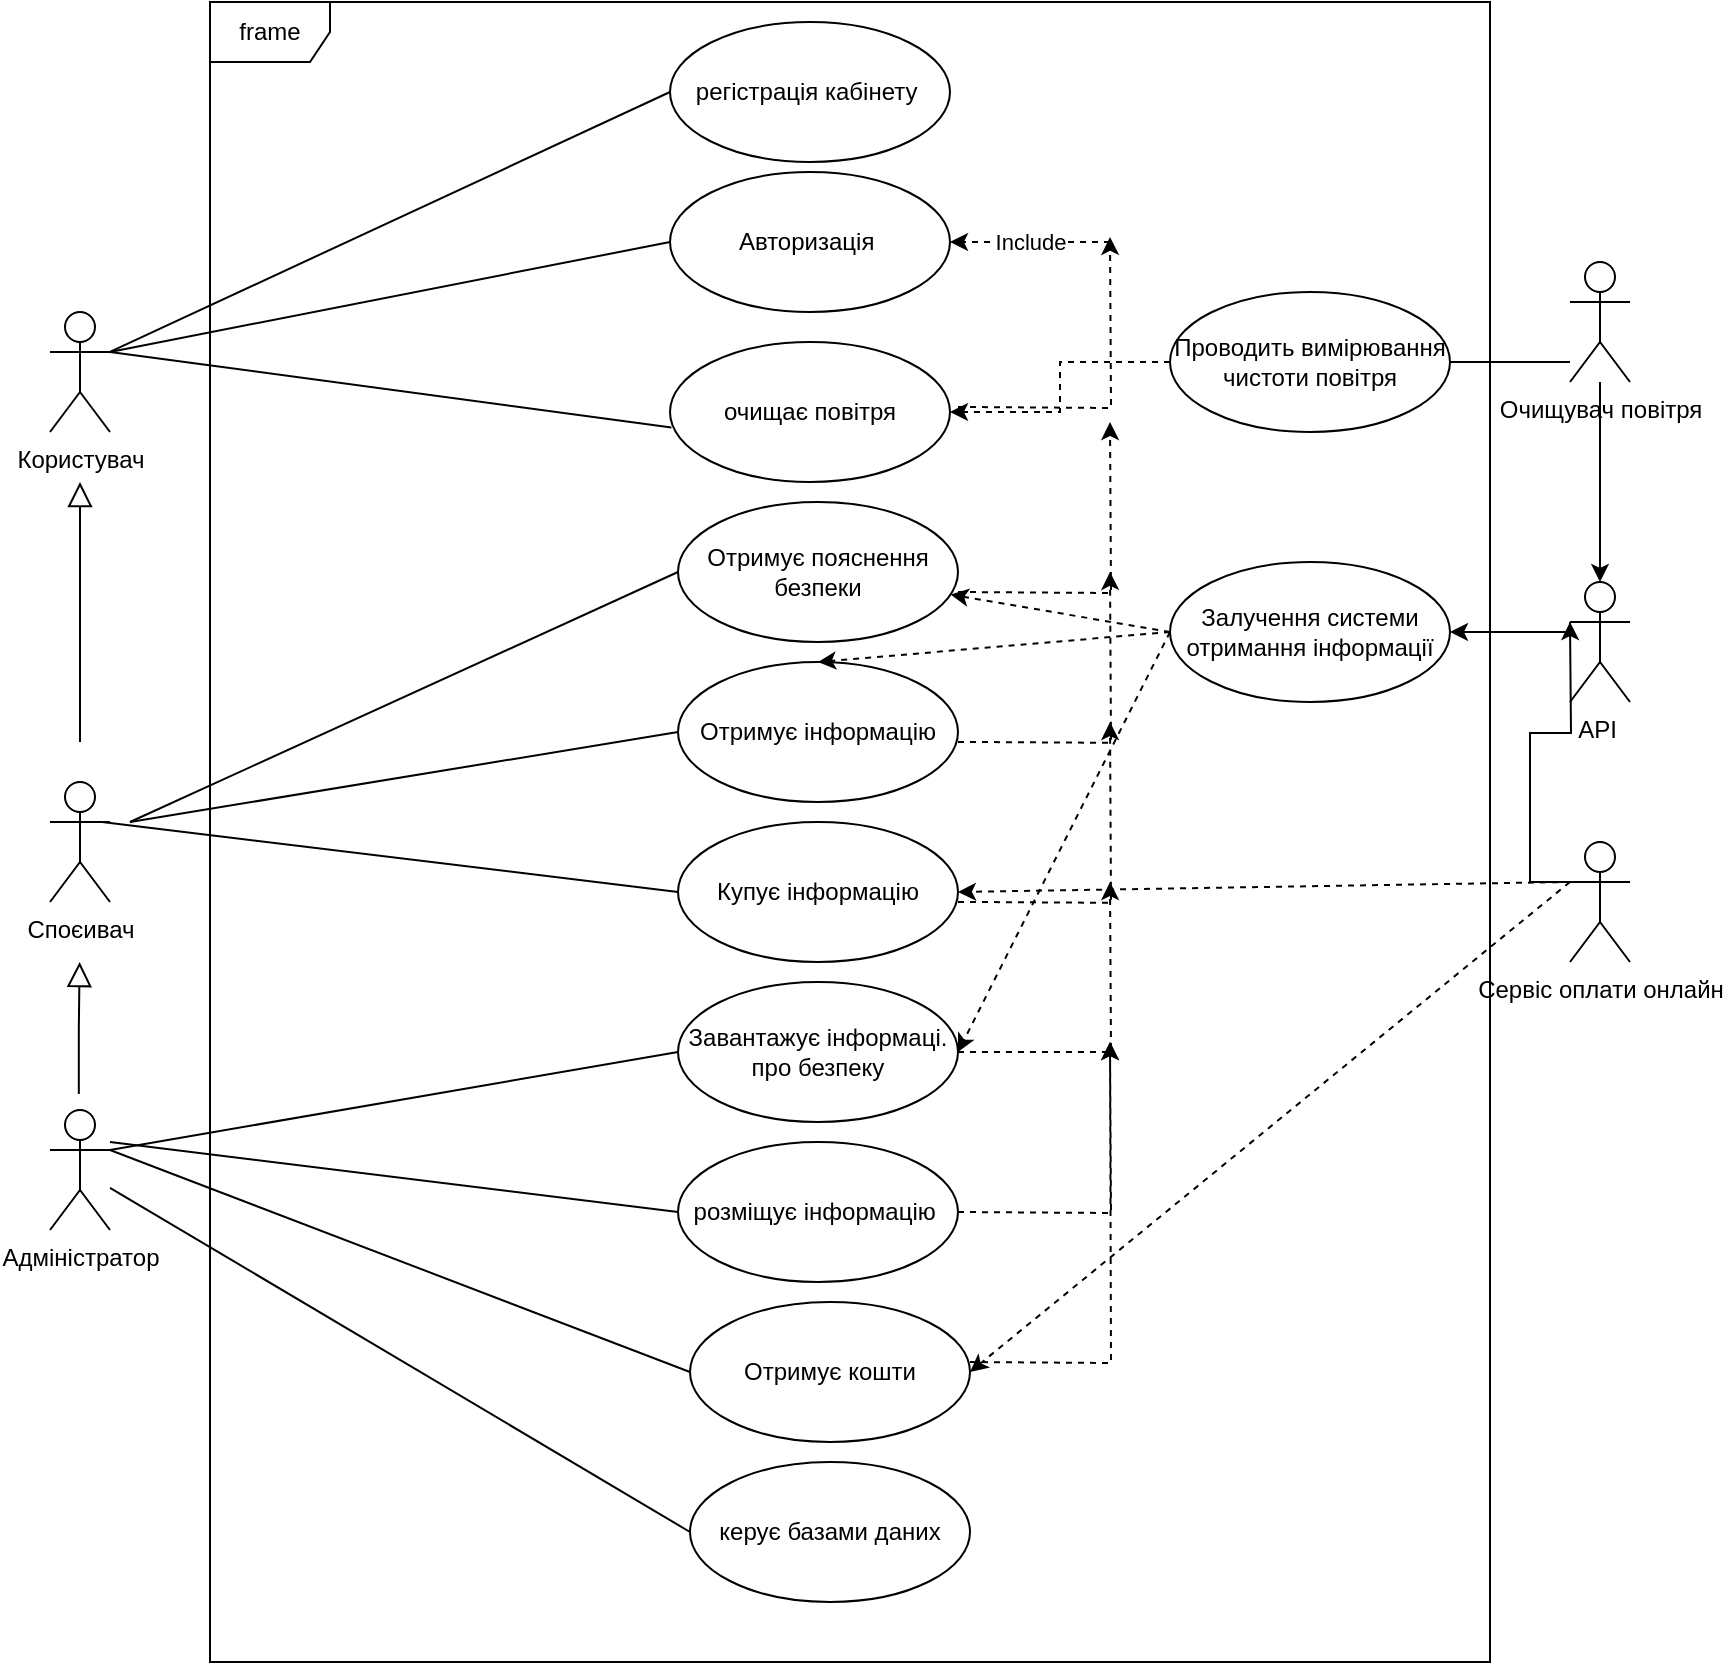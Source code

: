 <mxfile version="20.3.5" type="device"><diagram id="C5RBs43oDa-KdzZeNtuy" name="Page-1"><mxGraphModel dx="867" dy="932" grid="1" gridSize="10" guides="1" tooltips="1" connect="1" arrows="1" fold="1" page="1" pageScale="1" pageWidth="827" pageHeight="1169" math="0" shadow="0"><root><mxCell id="WIyWlLk6GJQsqaUBKTNV-0"/><mxCell id="WIyWlLk6GJQsqaUBKTNV-1" parent="WIyWlLk6GJQsqaUBKTNV-0"/><mxCell id="HAlKXmDzrB93N0-EfDcC-2" value="frame" style="shape=umlFrame;whiteSpace=wrap;html=1;" parent="WIyWlLk6GJQsqaUBKTNV-1" vertex="1"><mxGeometry x="180" width="640" height="830" as="geometry"/></mxCell><mxCell id="zkfFHV4jXpPFQw0GAbJ--16" value="" style="endArrow=block;endSize=10;endFill=0;shadow=0;strokeWidth=1;rounded=0;edgeStyle=elbowEdgeStyle;elbow=vertical;" parent="WIyWlLk6GJQsqaUBKTNV-1" edge="1"><mxGeometry width="160" relative="1" as="geometry"><mxPoint x="115" y="370" as="sourcePoint"/><mxPoint x="115" y="240" as="targetPoint"/></mxGeometry></mxCell><mxCell id="zkfFHV4jXpPFQw0GAbJ--26" value="" style="endArrow=none;shadow=0;strokeWidth=1;rounded=0;endFill=0;elbow=vertical;exitX=1;exitY=0.333;exitDx=0;exitDy=0;exitPerimeter=0;entryX=0;entryY=0.5;entryDx=0;entryDy=0;" parent="WIyWlLk6GJQsqaUBKTNV-1" source="HAlKXmDzrB93N0-EfDcC-4" target="i3OcIZ_eLnaHim6FHZ19-9" edge="1"><mxGeometry x="0.5" y="41" relative="1" as="geometry"><mxPoint x="160" y="310" as="sourcePoint"/><mxPoint x="160" y="380" as="targetPoint"/><mxPoint x="-40" y="32" as="offset"/></mxGeometry></mxCell><mxCell id="i3OcIZ_eLnaHim6FHZ19-30" style="edgeStyle=none;rounded=0;orthogonalLoop=1;jettySize=auto;html=1;entryX=1;entryY=0.5;entryDx=0;entryDy=0;dashed=1;" edge="1" parent="WIyWlLk6GJQsqaUBKTNV-1" target="i3OcIZ_eLnaHim6FHZ19-13"><mxGeometry relative="1" as="geometry"><mxPoint x="860" y="440" as="sourcePoint"/></mxGeometry></mxCell><mxCell id="i3OcIZ_eLnaHim6FHZ19-55" style="edgeStyle=orthogonalEdgeStyle;rounded=0;orthogonalLoop=1;jettySize=auto;html=1;exitX=0;exitY=0.333;exitDx=0;exitDy=0;exitPerimeter=0;endArrow=classic;endFill=1;" edge="1" parent="WIyWlLk6GJQsqaUBKTNV-1" source="HAlKXmDzrB93N0-EfDcC-0"><mxGeometry relative="1" as="geometry"><mxPoint x="860" y="310" as="targetPoint"/><Array as="points"/></mxGeometry></mxCell><mxCell id="HAlKXmDzrB93N0-EfDcC-0" value="Сервіс оплати онлайн" style="shape=umlActor;verticalLabelPosition=bottom;verticalAlign=top;html=1;" parent="WIyWlLk6GJQsqaUBKTNV-1" vertex="1"><mxGeometry x="860" y="420" width="30" height="60" as="geometry"/></mxCell><mxCell id="HAlKXmDzrB93N0-EfDcC-1" value="Отримує інформацію" style="ellipse;whiteSpace=wrap;html=1;" parent="WIyWlLk6GJQsqaUBKTNV-1" vertex="1"><mxGeometry x="414" y="330" width="140" height="70" as="geometry"/></mxCell><mxCell id="HAlKXmDzrB93N0-EfDcC-3" value="Отримує пояснення безпеки" style="ellipse;whiteSpace=wrap;html=1;" parent="WIyWlLk6GJQsqaUBKTNV-1" vertex="1"><mxGeometry x="414" y="250" width="140" height="70" as="geometry"/></mxCell><mxCell id="i3OcIZ_eLnaHim6FHZ19-6" style="rounded=0;orthogonalLoop=1;jettySize=auto;html=1;exitX=0.005;exitY=0.61;exitDx=0;exitDy=0;exitPerimeter=0;entryX=1;entryY=0.333;entryDx=0;entryDy=0;entryPerimeter=0;endArrow=none;endFill=0;" edge="1" parent="WIyWlLk6GJQsqaUBKTNV-1" source="i3OcIZ_eLnaHim6FHZ19-5" target="HAlKXmDzrB93N0-EfDcC-4"><mxGeometry relative="1" as="geometry"/></mxCell><mxCell id="HAlKXmDzrB93N0-EfDcC-4" value="Користувач" style="shape=umlActor;verticalLabelPosition=bottom;verticalAlign=top;html=1;" parent="WIyWlLk6GJQsqaUBKTNV-1" vertex="1"><mxGeometry x="100" y="155" width="30" height="60" as="geometry"/></mxCell><mxCell id="HAlKXmDzrB93N0-EfDcC-6" value="Споєивач" style="shape=umlActor;verticalLabelPosition=bottom;verticalAlign=top;html=1;" parent="WIyWlLk6GJQsqaUBKTNV-1" vertex="1"><mxGeometry x="100" y="390" width="30" height="60" as="geometry"/></mxCell><mxCell id="i3OcIZ_eLnaHim6FHZ19-8" value="" style="edgeStyle=orthogonalEdgeStyle;rounded=0;orthogonalLoop=1;jettySize=auto;html=1;entryX=1;entryY=0.5;entryDx=0;entryDy=0;" edge="1" parent="WIyWlLk6GJQsqaUBKTNV-1" source="i3OcIZ_eLnaHim6FHZ19-0" target="i3OcIZ_eLnaHim6FHZ19-3"><mxGeometry relative="1" as="geometry"><Array as="points"><mxPoint x="760" y="180"/><mxPoint x="760" y="180"/></Array></mxGeometry></mxCell><mxCell id="i3OcIZ_eLnaHim6FHZ19-23" style="edgeStyle=none;rounded=0;orthogonalLoop=1;jettySize=auto;html=1;entryX=0.5;entryY=0;entryDx=0;entryDy=0;entryPerimeter=0;" edge="1" parent="WIyWlLk6GJQsqaUBKTNV-1" source="i3OcIZ_eLnaHim6FHZ19-0" target="i3OcIZ_eLnaHim6FHZ19-19"><mxGeometry relative="1" as="geometry"/></mxCell><mxCell id="i3OcIZ_eLnaHim6FHZ19-0" value="Очищувач повітря" style="shape=umlActor;verticalLabelPosition=bottom;verticalAlign=top;html=1;" vertex="1" parent="WIyWlLk6GJQsqaUBKTNV-1"><mxGeometry x="860" y="130" width="30" height="60" as="geometry"/></mxCell><mxCell id="i3OcIZ_eLnaHim6FHZ19-4" value="" style="edgeStyle=orthogonalEdgeStyle;rounded=0;orthogonalLoop=1;jettySize=auto;html=1;dashed=1;" edge="1" parent="WIyWlLk6GJQsqaUBKTNV-1" source="i3OcIZ_eLnaHim6FHZ19-3" target="i3OcIZ_eLnaHim6FHZ19-5"><mxGeometry relative="1" as="geometry"/></mxCell><mxCell id="i3OcIZ_eLnaHim6FHZ19-3" value="Проводить вимірювання&lt;br&gt;чистоти повітря" style="ellipse;whiteSpace=wrap;html=1;" vertex="1" parent="WIyWlLk6GJQsqaUBKTNV-1"><mxGeometry x="660" y="145" width="140" height="70" as="geometry"/></mxCell><mxCell id="i3OcIZ_eLnaHim6FHZ19-5" value="очищає повітря" style="ellipse;whiteSpace=wrap;html=1;" vertex="1" parent="WIyWlLk6GJQsqaUBKTNV-1"><mxGeometry x="410" y="170" width="140" height="70" as="geometry"/></mxCell><mxCell id="i3OcIZ_eLnaHim6FHZ19-9" value="регістрація кабінету&amp;nbsp;" style="ellipse;whiteSpace=wrap;html=1;" vertex="1" parent="WIyWlLk6GJQsqaUBKTNV-1"><mxGeometry x="410" y="10" width="140" height="70" as="geometry"/></mxCell><mxCell id="i3OcIZ_eLnaHim6FHZ19-10" value="Купує інформацію" style="ellipse;whiteSpace=wrap;html=1;" vertex="1" parent="WIyWlLk6GJQsqaUBKTNV-1"><mxGeometry x="414" y="410" width="140" height="70" as="geometry"/></mxCell><mxCell id="i3OcIZ_eLnaHim6FHZ19-11" value="Завантажує інформаці.&lt;br&gt;про безпеку" style="ellipse;whiteSpace=wrap;html=1;" vertex="1" parent="WIyWlLk6GJQsqaUBKTNV-1"><mxGeometry x="414" y="490" width="140" height="70" as="geometry"/></mxCell><mxCell id="i3OcIZ_eLnaHim6FHZ19-12" value="розміщує інформацію&amp;nbsp;" style="ellipse;whiteSpace=wrap;html=1;" vertex="1" parent="WIyWlLk6GJQsqaUBKTNV-1"><mxGeometry x="414" y="570" width="140" height="70" as="geometry"/></mxCell><mxCell id="i3OcIZ_eLnaHim6FHZ19-13" value="Отримує кошти" style="ellipse;whiteSpace=wrap;html=1;" vertex="1" parent="WIyWlLk6GJQsqaUBKTNV-1"><mxGeometry x="420" y="650" width="140" height="70" as="geometry"/></mxCell><mxCell id="i3OcIZ_eLnaHim6FHZ19-14" value="керує базами даних" style="ellipse;whiteSpace=wrap;html=1;" vertex="1" parent="WIyWlLk6GJQsqaUBKTNV-1"><mxGeometry x="420" y="730" width="140" height="70" as="geometry"/></mxCell><mxCell id="i3OcIZ_eLnaHim6FHZ19-15" value="Авторизація&amp;nbsp;" style="ellipse;whiteSpace=wrap;html=1;" vertex="1" parent="WIyWlLk6GJQsqaUBKTNV-1"><mxGeometry x="410" y="85" width="140" height="70" as="geometry"/></mxCell><mxCell id="i3OcIZ_eLnaHim6FHZ19-19" value="АРІ&amp;nbsp;" style="shape=umlActor;verticalLabelPosition=bottom;verticalAlign=top;html=1;" vertex="1" parent="WIyWlLk6GJQsqaUBKTNV-1"><mxGeometry x="860" y="290" width="30" height="60" as="geometry"/></mxCell><mxCell id="i3OcIZ_eLnaHim6FHZ19-20" value="Залучення системи отримання інформації" style="ellipse;whiteSpace=wrap;html=1;" vertex="1" parent="WIyWlLk6GJQsqaUBKTNV-1"><mxGeometry x="660" y="280" width="140" height="70" as="geometry"/></mxCell><mxCell id="i3OcIZ_eLnaHim6FHZ19-22" value="" style="rounded=0;orthogonalLoop=1;jettySize=auto;html=1;dashed=1;exitX=0;exitY=0.5;exitDx=0;exitDy=0;entryX=0.5;entryY=0;entryDx=0;entryDy=0;" edge="1" parent="WIyWlLk6GJQsqaUBKTNV-1" source="i3OcIZ_eLnaHim6FHZ19-20" target="HAlKXmDzrB93N0-EfDcC-1"><mxGeometry relative="1" as="geometry"><mxPoint x="600.0" y="255.059" as="sourcePoint"/><mxPoint x="570.0" y="225.059" as="targetPoint"/></mxGeometry></mxCell><mxCell id="i3OcIZ_eLnaHim6FHZ19-25" value="" style="rounded=0;orthogonalLoop=1;jettySize=auto;html=1;dashed=1;exitX=0;exitY=0.5;exitDx=0;exitDy=0;" edge="1" parent="WIyWlLk6GJQsqaUBKTNV-1" source="i3OcIZ_eLnaHim6FHZ19-20" target="HAlKXmDzrB93N0-EfDcC-3"><mxGeometry relative="1" as="geometry"><mxPoint x="610" y="345" as="sourcePoint"/><mxPoint x="494" y="340" as="targetPoint"/></mxGeometry></mxCell><mxCell id="i3OcIZ_eLnaHim6FHZ19-28" style="edgeStyle=none;rounded=0;orthogonalLoop=1;jettySize=auto;html=1;entryX=0;entryY=0.5;entryDx=0;entryDy=0;endArrow=none;endFill=0;" edge="1" parent="WIyWlLk6GJQsqaUBKTNV-1" source="i3OcIZ_eLnaHim6FHZ19-26" target="i3OcIZ_eLnaHim6FHZ19-14"><mxGeometry relative="1" as="geometry"/></mxCell><mxCell id="i3OcIZ_eLnaHim6FHZ19-26" value="Адміністратор" style="shape=umlActor;verticalLabelPosition=bottom;verticalAlign=top;html=1;" vertex="1" parent="WIyWlLk6GJQsqaUBKTNV-1"><mxGeometry x="100" y="554" width="30" height="60" as="geometry"/></mxCell><mxCell id="i3OcIZ_eLnaHim6FHZ19-27" value="" style="endArrow=block;endSize=10;endFill=0;shadow=0;strokeWidth=1;rounded=0;edgeStyle=elbowEdgeStyle;elbow=vertical;" edge="1" parent="WIyWlLk6GJQsqaUBKTNV-1"><mxGeometry width="160" relative="1" as="geometry"><mxPoint x="114.41" y="546" as="sourcePoint"/><mxPoint x="114.82" y="480" as="targetPoint"/></mxGeometry></mxCell><mxCell id="i3OcIZ_eLnaHim6FHZ19-33" value="" style="rounded=0;orthogonalLoop=1;jettySize=auto;html=1;dashed=1;exitX=1;exitY=0.5;exitDx=0;exitDy=0;edgeStyle=orthogonalEdgeStyle;" edge="1" parent="WIyWlLk6GJQsqaUBKTNV-1" source="i3OcIZ_eLnaHim6FHZ19-11"><mxGeometry relative="1" as="geometry"><mxPoint x="783.0" y="465" as="sourcePoint"/><mxPoint x="630" y="440" as="targetPoint"/></mxGeometry></mxCell><mxCell id="i3OcIZ_eLnaHim6FHZ19-34" value="" style="rounded=0;orthogonalLoop=1;jettySize=auto;html=1;dashed=1;exitX=1;exitY=0.5;exitDx=0;exitDy=0;edgeStyle=orthogonalEdgeStyle;" edge="1" parent="WIyWlLk6GJQsqaUBKTNV-1"><mxGeometry relative="1" as="geometry"><mxPoint x="554.0" y="449.94" as="sourcePoint"/><mxPoint x="630" y="360" as="targetPoint"/></mxGeometry></mxCell><mxCell id="i3OcIZ_eLnaHim6FHZ19-35" value="" style="rounded=0;orthogonalLoop=1;jettySize=auto;html=1;dashed=1;edgeStyle=orthogonalEdgeStyle;" edge="1" parent="WIyWlLk6GJQsqaUBKTNV-1"><mxGeometry relative="1" as="geometry"><mxPoint x="560" y="680" as="sourcePoint"/><mxPoint x="630" y="520" as="targetPoint"/></mxGeometry></mxCell><mxCell id="i3OcIZ_eLnaHim6FHZ19-36" value="" style="rounded=0;orthogonalLoop=1;jettySize=auto;html=1;dashed=1;exitX=1;exitY=0.5;exitDx=0;exitDy=0;edgeStyle=orthogonalEdgeStyle;" edge="1" parent="WIyWlLk6GJQsqaUBKTNV-1"><mxGeometry relative="1" as="geometry"><mxPoint x="554.0" y="369.94" as="sourcePoint"/><mxPoint x="630" y="284.94" as="targetPoint"/></mxGeometry></mxCell><mxCell id="i3OcIZ_eLnaHim6FHZ19-37" value="" style="rounded=0;orthogonalLoop=1;jettySize=auto;html=1;dashed=1;exitX=1;exitY=0.5;exitDx=0;exitDy=0;edgeStyle=orthogonalEdgeStyle;" edge="1" parent="WIyWlLk6GJQsqaUBKTNV-1"><mxGeometry relative="1" as="geometry"><mxPoint x="554.0" y="295" as="sourcePoint"/><mxPoint x="630" y="210" as="targetPoint"/></mxGeometry></mxCell><mxCell id="i3OcIZ_eLnaHim6FHZ19-38" value="" style="rounded=0;orthogonalLoop=1;jettySize=auto;html=1;dashed=1;exitX=1;exitY=0.5;exitDx=0;exitDy=0;edgeStyle=orthogonalEdgeStyle;" edge="1" parent="WIyWlLk6GJQsqaUBKTNV-1"><mxGeometry relative="1" as="geometry"><mxPoint x="554.0" y="202.47" as="sourcePoint"/><mxPoint x="630" y="117.47" as="targetPoint"/></mxGeometry></mxCell><mxCell id="i3OcIZ_eLnaHim6FHZ19-40" value="" style="endArrow=none;shadow=0;strokeWidth=1;rounded=0;endFill=0;elbow=vertical;entryX=0;entryY=0.5;entryDx=0;entryDy=0;" edge="1" parent="WIyWlLk6GJQsqaUBKTNV-1" target="i3OcIZ_eLnaHim6FHZ19-10"><mxGeometry x="0.5" y="41" relative="1" as="geometry"><mxPoint x="126" y="410" as="sourcePoint"/><mxPoint x="410" y="584.97" as="targetPoint"/><mxPoint x="-40" y="32" as="offset"/></mxGeometry></mxCell><mxCell id="i3OcIZ_eLnaHim6FHZ19-41" value="" style="endArrow=none;shadow=0;strokeWidth=1;rounded=0;endFill=0;elbow=vertical;exitX=1;exitY=0.333;exitDx=0;exitDy=0;exitPerimeter=0;entryX=0;entryY=0.5;entryDx=0;entryDy=0;" edge="1" parent="WIyWlLk6GJQsqaUBKTNV-1" source="HAlKXmDzrB93N0-EfDcC-4" target="i3OcIZ_eLnaHim6FHZ19-15"><mxGeometry x="0.5" y="41" relative="1" as="geometry"><mxPoint x="140" y="204.03" as="sourcePoint"/><mxPoint x="424" y="375" as="targetPoint"/><mxPoint x="-40" y="32" as="offset"/></mxGeometry></mxCell><mxCell id="i3OcIZ_eLnaHim6FHZ19-42" value="" style="endArrow=none;shadow=0;strokeWidth=1;rounded=0;endFill=0;elbow=vertical;entryX=0;entryY=0.5;entryDx=0;entryDy=0;" edge="1" parent="WIyWlLk6GJQsqaUBKTNV-1" target="i3OcIZ_eLnaHim6FHZ19-12"><mxGeometry x="0.5" y="41" relative="1" as="geometry"><mxPoint x="130" y="570" as="sourcePoint"/><mxPoint x="410" y="740.97" as="targetPoint"/><mxPoint x="-40" y="32" as="offset"/></mxGeometry></mxCell><mxCell id="i3OcIZ_eLnaHim6FHZ19-43" value="" style="endArrow=none;shadow=0;strokeWidth=1;rounded=0;endFill=0;elbow=vertical;entryX=0;entryY=0.5;entryDx=0;entryDy=0;exitX=1;exitY=0.333;exitDx=0;exitDy=0;exitPerimeter=0;" edge="1" parent="WIyWlLk6GJQsqaUBKTNV-1" source="i3OcIZ_eLnaHim6FHZ19-26" target="i3OcIZ_eLnaHim6FHZ19-11"><mxGeometry x="0.5" y="41" relative="1" as="geometry"><mxPoint x="160" y="224.03" as="sourcePoint"/><mxPoint x="444" y="395" as="targetPoint"/><mxPoint x="-40" y="32" as="offset"/></mxGeometry></mxCell><mxCell id="i3OcIZ_eLnaHim6FHZ19-44" value="" style="endArrow=none;shadow=0;strokeWidth=1;rounded=0;endFill=0;elbow=vertical;entryX=0;entryY=0.5;entryDx=0;entryDy=0;" edge="1" parent="WIyWlLk6GJQsqaUBKTNV-1" target="HAlKXmDzrB93N0-EfDcC-1"><mxGeometry x="0.5" y="41" relative="1" as="geometry"><mxPoint x="140" y="410" as="sourcePoint"/><mxPoint x="454" y="405" as="targetPoint"/><mxPoint x="-40" y="32" as="offset"/></mxGeometry></mxCell><mxCell id="i3OcIZ_eLnaHim6FHZ19-45" value="" style="endArrow=none;shadow=0;strokeWidth=1;rounded=0;endFill=0;elbow=vertical;entryX=0;entryY=0.5;entryDx=0;entryDy=0;" edge="1" parent="WIyWlLk6GJQsqaUBKTNV-1" target="HAlKXmDzrB93N0-EfDcC-3"><mxGeometry x="0.5" y="41" relative="1" as="geometry"><mxPoint x="140" y="410" as="sourcePoint"/><mxPoint x="464" y="415" as="targetPoint"/><mxPoint x="-40" y="32" as="offset"/></mxGeometry></mxCell><mxCell id="i3OcIZ_eLnaHim6FHZ19-46" style="edgeStyle=none;rounded=0;orthogonalLoop=1;jettySize=auto;html=1;entryX=0;entryY=0.5;entryDx=0;entryDy=0;exitX=1;exitY=0.333;exitDx=0;exitDy=0;exitPerimeter=0;endArrow=none;endFill=0;" edge="1" parent="WIyWlLk6GJQsqaUBKTNV-1" source="i3OcIZ_eLnaHim6FHZ19-26" target="i3OcIZ_eLnaHim6FHZ19-13"><mxGeometry relative="1" as="geometry"><mxPoint x="140" y="580" as="sourcePoint"/><mxPoint x="430.0" y="775" as="targetPoint"/></mxGeometry></mxCell><mxCell id="i3OcIZ_eLnaHim6FHZ19-47" value="" style="rounded=0;orthogonalLoop=1;jettySize=auto;html=1;dashed=1;exitX=0;exitY=0.5;exitDx=0;exitDy=0;entryX=1;entryY=0.5;entryDx=0;entryDy=0;" edge="1" parent="WIyWlLk6GJQsqaUBKTNV-1" source="i3OcIZ_eLnaHim6FHZ19-20" target="i3OcIZ_eLnaHim6FHZ19-11"><mxGeometry relative="1" as="geometry"><mxPoint x="697.0" y="345" as="sourcePoint"/><mxPoint x="556.9" y="310.359" as="targetPoint"/></mxGeometry></mxCell><mxCell id="i3OcIZ_eLnaHim6FHZ19-48" value="" style="edgeStyle=orthogonalEdgeStyle;rounded=0;orthogonalLoop=1;jettySize=auto;html=1;endArrow=classic;endFill=1;exitX=0;exitY=0.333;exitDx=0;exitDy=0;exitPerimeter=0;entryX=1;entryY=0.5;entryDx=0;entryDy=0;" edge="1" parent="WIyWlLk6GJQsqaUBKTNV-1" source="i3OcIZ_eLnaHim6FHZ19-19" target="i3OcIZ_eLnaHim6FHZ19-20"><mxGeometry relative="1" as="geometry"><mxPoint x="870" y="190" as="sourcePoint"/><mxPoint x="810.0" y="190" as="targetPoint"/><Array as="points"><mxPoint x="860" y="315"/></Array></mxGeometry></mxCell><mxCell id="i3OcIZ_eLnaHim6FHZ19-52" style="edgeStyle=none;rounded=0;orthogonalLoop=1;jettySize=auto;html=1;entryX=1;entryY=0.5;entryDx=0;entryDy=0;dashed=1;exitX=0;exitY=0.333;exitDx=0;exitDy=0;exitPerimeter=0;" edge="1" parent="WIyWlLk6GJQsqaUBKTNV-1" source="HAlKXmDzrB93N0-EfDcC-0" target="i3OcIZ_eLnaHim6FHZ19-10"><mxGeometry relative="1" as="geometry"><mxPoint x="870" y="471.19" as="sourcePoint"/><mxPoint x="570.0" y="695" as="targetPoint"/></mxGeometry></mxCell><mxCell id="i3OcIZ_eLnaHim6FHZ19-58" value="&lt;div style=&quot;&quot;&gt;Include&lt;/div&gt;" style="rounded=0;orthogonalLoop=1;jettySize=auto;html=1;dashed=1;edgeStyle=orthogonalEdgeStyle;entryX=1;entryY=0.5;entryDx=0;entryDy=0;align=center;" edge="1" parent="WIyWlLk6GJQsqaUBKTNV-1" target="i3OcIZ_eLnaHim6FHZ19-15"><mxGeometry relative="1" as="geometry"><mxPoint x="630" y="120" as="sourcePoint"/><mxPoint x="640" y="127.47" as="targetPoint"/><Array as="points"><mxPoint x="600" y="120"/><mxPoint x="600" y="120"/></Array></mxGeometry></mxCell><mxCell id="i3OcIZ_eLnaHim6FHZ19-60" value="" style="rounded=0;orthogonalLoop=1;jettySize=auto;html=1;dashed=1;exitX=1;exitY=0.5;exitDx=0;exitDy=0;edgeStyle=orthogonalEdgeStyle;" edge="1" parent="WIyWlLk6GJQsqaUBKTNV-1"><mxGeometry relative="1" as="geometry"><mxPoint x="554.0" y="605" as="sourcePoint"/><mxPoint x="630" y="520" as="targetPoint"/></mxGeometry></mxCell></root></mxGraphModel></diagram></mxfile>